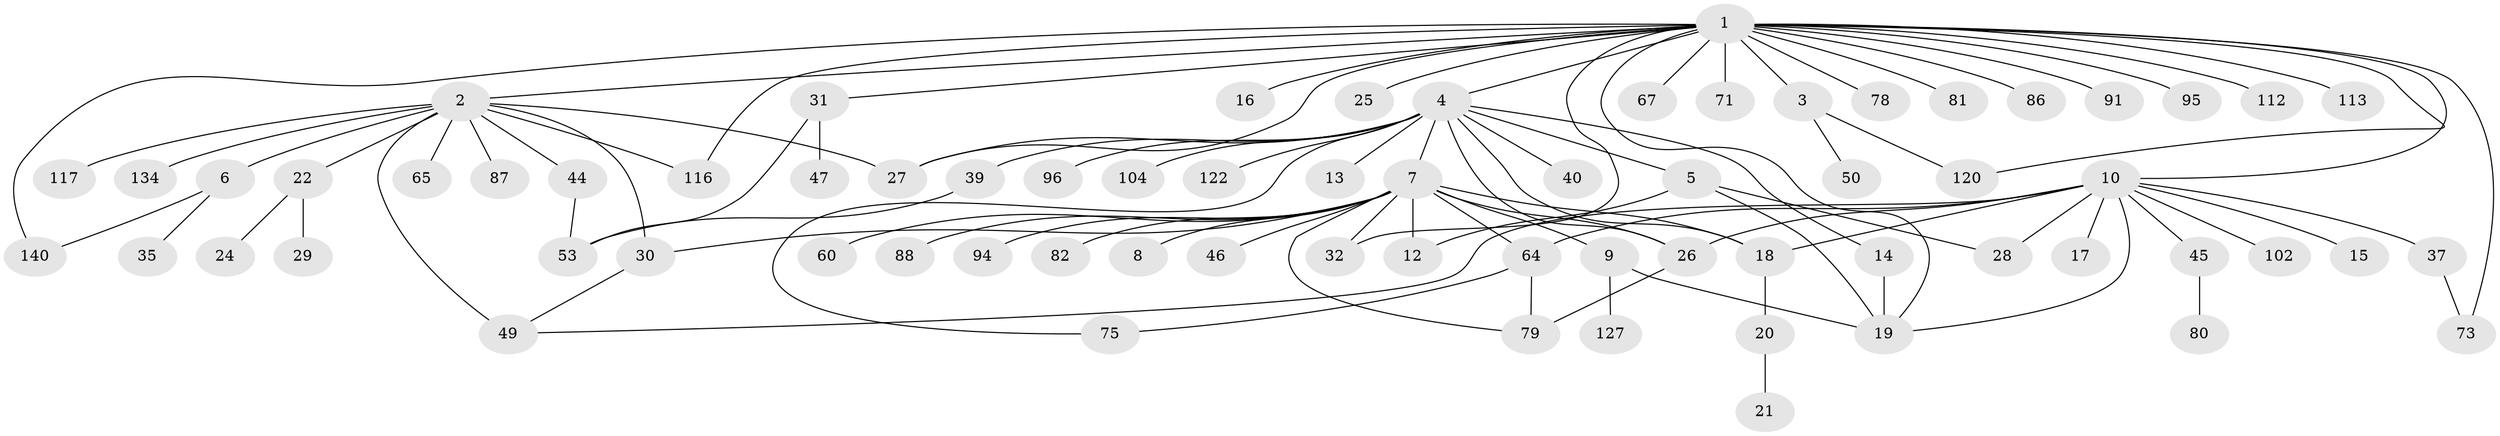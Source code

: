 // original degree distribution, {16: 0.006993006993006993, 11: 0.006993006993006993, 3: 0.11888111888111888, 14: 0.006993006993006993, 9: 0.006993006993006993, 19: 0.006993006993006993, 1: 0.5244755244755245, 12: 0.006993006993006993, 8: 0.006993006993006993, 2: 0.1888111888111888, 4: 0.06993006993006994, 5: 0.027972027972027972, 7: 0.02097902097902098}
// Generated by graph-tools (version 1.1) at 2025/14/03/09/25 04:14:24]
// undirected, 71 vertices, 96 edges
graph export_dot {
graph [start="1"]
  node [color=gray90,style=filled];
  1 [super="+11"];
  2 [super="+23"];
  3;
  4;
  5 [super="+123+128+138+98+107+115"];
  6;
  7 [super="+57+41"];
  8;
  9;
  10;
  12 [super="+34"];
  13;
  14 [super="+126"];
  15;
  16;
  17;
  18 [super="+48+55"];
  19 [super="+36"];
  20 [super="+100"];
  21;
  22;
  24;
  25 [super="+92"];
  26 [super="+52+72"];
  27 [super="+59"];
  28 [super="+38+125"];
  29;
  30 [super="+70+54"];
  31 [super="+103+109+90+68"];
  32 [super="+61+105"];
  35;
  37 [super="+137"];
  39;
  40 [super="+83"];
  44;
  45;
  46;
  47 [super="+110+119"];
  49 [super="+51"];
  50;
  53 [super="+74+143"];
  60;
  64 [super="+69"];
  65;
  67;
  71 [super="+118"];
  73;
  75;
  78;
  79 [super="+89"];
  80;
  81 [super="+99"];
  82;
  86;
  87;
  88;
  91;
  94;
  95;
  96;
  102;
  104;
  112;
  113;
  116 [super="+131"];
  117;
  120;
  122;
  127;
  134;
  140;
  1 -- 2;
  1 -- 3;
  1 -- 4;
  1 -- 10;
  1 -- 16;
  1 -- 19;
  1 -- 25;
  1 -- 31;
  1 -- 73;
  1 -- 78;
  1 -- 81;
  1 -- 113;
  1 -- 116;
  1 -- 120;
  1 -- 140;
  1 -- 32;
  1 -- 67;
  1 -- 71;
  1 -- 27;
  1 -- 112;
  1 -- 86;
  1 -- 91;
  1 -- 95;
  2 -- 6;
  2 -- 22 [weight=2];
  2 -- 30 [weight=3];
  2 -- 44;
  2 -- 49 [weight=2];
  2 -- 65;
  2 -- 87;
  2 -- 117;
  2 -- 134;
  2 -- 116;
  2 -- 27;
  3 -- 50;
  3 -- 120;
  4 -- 5;
  4 -- 7;
  4 -- 13;
  4 -- 14;
  4 -- 39;
  4 -- 40;
  4 -- 75;
  4 -- 96;
  4 -- 104;
  4 -- 122;
  4 -- 27;
  4 -- 26;
  4 -- 18;
  5 -- 12;
  5 -- 28;
  5 -- 19;
  6 -- 35;
  6 -- 140;
  7 -- 8;
  7 -- 9;
  7 -- 12;
  7 -- 18 [weight=2];
  7 -- 26;
  7 -- 30;
  7 -- 46;
  7 -- 60;
  7 -- 64;
  7 -- 79;
  7 -- 82;
  7 -- 88;
  7 -- 94;
  7 -- 32;
  9 -- 127;
  9 -- 19;
  10 -- 15;
  10 -- 17;
  10 -- 18;
  10 -- 19;
  10 -- 28;
  10 -- 37;
  10 -- 45;
  10 -- 49;
  10 -- 102;
  10 -- 64;
  10 -- 26;
  14 -- 19 [weight=2];
  18 -- 20;
  20 -- 21;
  22 -- 24;
  22 -- 29;
  26 -- 79;
  30 -- 49;
  31 -- 47;
  31 -- 53;
  37 -- 73;
  39 -- 53;
  44 -- 53;
  45 -- 80;
  64 -- 79;
  64 -- 75;
}
